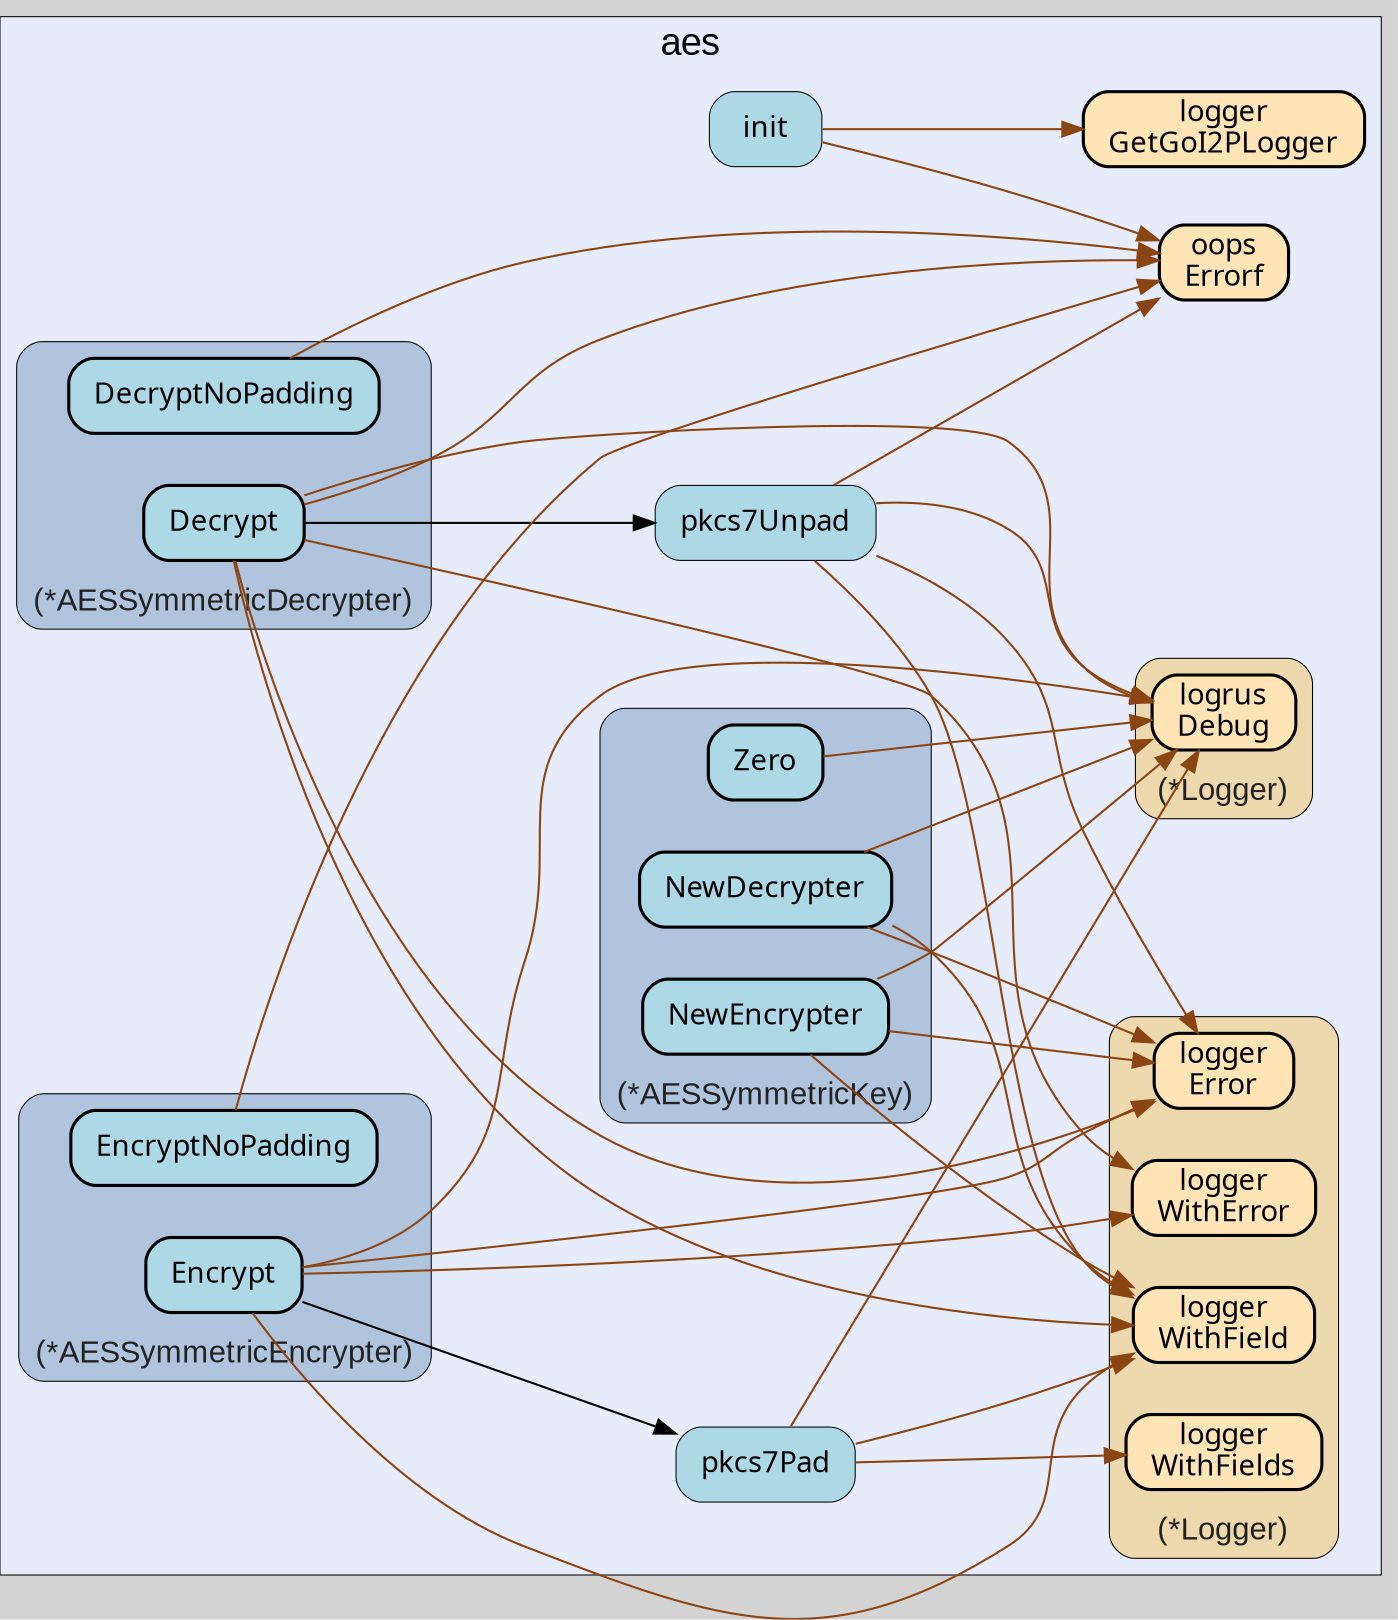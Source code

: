 digraph gocallvis {
    label="";
    labeljust="l";
    fontname="Arial";
    fontsize="14";
    rankdir="LR";
    bgcolor="lightgray";
    style="solid";
    penwidth="0.5";
    pad="0.0";
    nodesep="0.35";

    node [shape="box" style="filled,rounded" fillcolor="honeydew" fontname="Verdana" penwidth="1.0" margin="0.16,0.0"];
    edge [minlen="2"]

    subgraph "cluster_focus" {
        bgcolor="#e6ecfa";
label="aes";
labelloc="t";
labeljust="c";
fontsize="18";
        
        "github.com/go-i2p/crypto/aes.pkcs7Pad" [ fillcolor="lightblue" label="pkcs7Pad" penwidth="0.5" tooltip="github.com/go-i2p/crypto/aes.pkcs7Pad | defined in utils.go:13\nat utils.go:23: calling [(*github.com/go-i2p/logger.Logger).WithField]\nat utils.go:14: calling [(*github.com/go-i2p/logger.Logger).WithFields]\nat utils.go:17: calling [(*github.com/sirupsen/logrus.Logger).Debug]\nat utils.go:23: calling [(*github.com/sirupsen/logrus.Logger).Debug]" ]
        "github.com/samber/oops.Errorf" [ fillcolor="moccasin" label="oops\nErrorf" penwidth="1.5" tooltip="github.com/samber/oops.Errorf | defined in oops.go:34" ]
        "github.com/go-i2p/crypto/aes.pkcs7Unpad" [ fillcolor="lightblue" label="pkcs7Unpad" penwidth="0.5" tooltip="github.com/go-i2p/crypto/aes.pkcs7Unpad | defined in utils.go:29\nat utils.go:34: calling [(*github.com/go-i2p/logger.Logger).Error]\nat utils.go:39: calling [(*github.com/go-i2p/logger.Logger).Error]\nat utils.go:45: calling [(*github.com/go-i2p/logger.Logger).Error]\nat utils.go:35: calling [github.com/samber/oops.Errorf]\nat utils.go:40: calling [github.com/samber/oops.Errorf]\nat utils.go:46: calling [github.com/samber/oops.Errorf]\nat utils.go:30: calling [(*github.com/go-i2p/logger.Logger).WithField]\nat utils.go:39: calling [(*github.com/go-i2p/logger.Logger).WithField]\nat utils.go:51: calling [(*github.com/go-i2p/logger.Logger).WithField]\nat utils.go:30: calling [(*github.com/sirupsen/logrus.Logger).Debug]\nat utils.go:51: calling [(*github.com/sirupsen/logrus.Logger).Debug]" ]
        "github.com/go-i2p/crypto/aes.init" [ fillcolor="lightblue" label="init" penwidth="0.5" tooltip="github.com/go-i2p/crypto/aes.init | defined in .:0\nat constants.go:15: calling [github.com/samber/oops.Errorf]\nat constants.go:18: calling [github.com/samber/oops.Errorf]\nat constants.go:10: calling [github.com/go-i2p/logger.GetGoI2PLogger]" ]
        "github.com/go-i2p/logger.GetGoI2PLogger" [ tooltip="github.com/go-i2p/logger.GetGoI2PLogger | defined in log.go:120" fillcolor="moccasin" label="logger\nGetGoI2PLogger" penwidth="1.5" ]
        
        subgraph "cluster_*github.com/go-i2p/crypto/aes.AESSymmetricDecrypter" {
        fontcolor="#222222";
labelloc="b";
fillcolor="lightsteelblue";
label="(*AESSymmetricDecrypter)";
penwidth="0.5";
fontsize="15";
style="rounded,filled";
tooltip="type: *github.com/go-i2p/crypto/aes.AESSymmetricDecrypter";
        
        "(*github.com/go-i2p/crypto/aes.AESSymmetricDecrypter).Decrypt" [ label="Decrypt" penwidth="1.5" tooltip="(*github.com/go-i2p/crypto/aes.AESSymmetricDecrypter).Decrypt | defined in aes_decrypter.go:17\nat aes_decrypter.go:18: calling [(*github.com/go-i2p/logger.Logger).WithField]\nat aes_decrypter.go:41: calling [(*github.com/go-i2p/logger.Logger).WithField]\nat aes_decrypter.go:22: calling [(*github.com/go-i2p/logger.Logger).Error]\nat aes_decrypter.go:27: calling [(*github.com/go-i2p/logger.Logger).Error]\nat aes_decrypter.go:37: calling [(*github.com/go-i2p/logger.Logger).Error]\nat aes_decrypter.go:35: calling [github.com/go-i2p/crypto/aes.pkcs7Unpad]\nat aes_decrypter.go:18: calling [(*github.com/sirupsen/logrus.Logger).Debug]\nat aes_decrypter.go:41: calling [(*github.com/sirupsen/logrus.Logger).Debug]\nat aes_decrypter.go:22: calling [(*github.com/go-i2p/logger.Logger).WithError]\nat aes_decrypter.go:37: calling [(*github.com/go-i2p/logger.Logger).WithError]\nat aes_decrypter.go:28: calling [github.com/samber/oops.Errorf]" fillcolor="lightblue" ]
        "(*github.com/go-i2p/crypto/aes.AESSymmetricDecrypter).DecryptNoPadding" [ fillcolor="lightblue" label="DecryptNoPadding" penwidth="1.5" tooltip="(*github.com/go-i2p/crypto/aes.AESSymmetricDecrypter).DecryptNoPadding | defined in aes_decrypter.go:46\nat aes_decrypter.go:48: calling [github.com/samber/oops.Errorf]" ]
        
    }

        subgraph "cluster_*github.com/go-i2p/crypto/aes.AESSymmetricEncrypter" {
        penwidth="0.5";
fontsize="15";
style="rounded,filled";
tooltip="type: *github.com/go-i2p/crypto/aes.AESSymmetricEncrypter";
fontcolor="#222222";
labelloc="b";
fillcolor="lightsteelblue";
label="(*AESSymmetricEncrypter)";
        
        "(*github.com/go-i2p/crypto/aes.AESSymmetricEncrypter).Encrypt" [ fillcolor="lightblue" label="Encrypt" penwidth="1.5" tooltip="(*github.com/go-i2p/crypto/aes.AESSymmetricEncrypter).Encrypt | defined in aes_encrypter.go:17\nat aes_encrypter.go:26: calling [github.com/go-i2p/crypto/aes.pkcs7Pad]\nat aes_encrypter.go:22: calling [(*github.com/go-i2p/logger.Logger).Error]\nat aes_encrypter.go:18: calling [(*github.com/go-i2p/logger.Logger).WithField]\nat aes_encrypter.go:31: calling [(*github.com/go-i2p/logger.Logger).WithField]\nat aes_encrypter.go:18: calling [(*github.com/sirupsen/logrus.Logger).Debug]\nat aes_encrypter.go:31: calling [(*github.com/sirupsen/logrus.Logger).Debug]\nat aes_encrypter.go:22: calling [(*github.com/go-i2p/logger.Logger).WithError]" ]
        "(*github.com/go-i2p/crypto/aes.AESSymmetricEncrypter).EncryptNoPadding" [ tooltip="(*github.com/go-i2p/crypto/aes.AESSymmetricEncrypter).EncryptNoPadding | defined in aes_encrypter.go:36\nat aes_encrypter.go:38: calling [github.com/samber/oops.Errorf]" fillcolor="lightblue" label="EncryptNoPadding" penwidth="1.5" ]
        
    }

        subgraph "cluster_*github.com/go-i2p/crypto/aes.AESSymmetricKey" {
        penwidth="0.5";
fontsize="15";
fontcolor="#222222";
fillcolor="lightsteelblue";
label="(*AESSymmetricKey)";
tooltip="type: *github.com/go-i2p/crypto/aes.AESSymmetricKey";
labelloc="b";
style="rounded,filled";
        
        "(*github.com/go-i2p/crypto/aes.AESSymmetricKey).NewEncrypter" [ penwidth="1.5" tooltip="(*github.com/go-i2p/crypto/aes.AESSymmetricKey).NewEncrypter | defined in aes_key.go:12\nat aes_key.go:18: calling [(*github.com/go-i2p/logger.Logger).Error]\nat aes_key.go:24: calling [(*github.com/go-i2p/logger.Logger).Error]\nat aes_key.go:18: calling [(*github.com/go-i2p/logger.Logger).WithField]\nat aes_key.go:24: calling [(*github.com/go-i2p/logger.Logger).WithField]\nat aes_key.go:13: calling [(*github.com/sirupsen/logrus.Logger).Debug]" fillcolor="lightblue" label="NewEncrypter" ]
        "(*github.com/go-i2p/crypto/aes.AESSymmetricKey).Zero" [ tooltip="(*github.com/go-i2p/crypto/aes.AESSymmetricKey).Zero | defined in aes_key.go:64\nat aes_key.go:65: calling [(*github.com/sirupsen/logrus.Logger).Debug]\nat aes_key.go:77: calling [(*github.com/sirupsen/logrus.Logger).Debug]" fillcolor="lightblue" label="Zero" penwidth="1.5" ]
        "(*github.com/go-i2p/crypto/aes.AESSymmetricKey).NewDecrypter" [ fillcolor="lightblue" label="NewDecrypter" penwidth="1.5" tooltip="(*github.com/go-i2p/crypto/aes.AESSymmetricKey).NewDecrypter | defined in aes_key.go:40\nat aes_key.go:41: calling [(*github.com/sirupsen/logrus.Logger).Debug]\nat aes_key.go:46: calling [(*github.com/go-i2p/logger.Logger).Error]\nat aes_key.go:52: calling [(*github.com/go-i2p/logger.Logger).Error]\nat aes_key.go:46: calling [(*github.com/go-i2p/logger.Logger).WithField]\nat aes_key.go:52: calling [(*github.com/go-i2p/logger.Logger).WithField]" ]
        
    }

        subgraph "cluster_*github.com/go-i2p/logger.Logger" {
        label="(*Logger)";
tooltip="type: *github.com/go-i2p/logger.Logger";
penwidth="0.5";
fontsize="15";
fontcolor="#222222";
labelloc="b";
style="rounded,filled";
fillcolor="wheat2";
        
        "(*github.com/go-i2p/logger.Logger).WithFields" [ fillcolor="moccasin" label="logger\nWithFields" penwidth="1.5" tooltip="(*github.com/go-i2p/logger.Logger).WithFields | defined in log.go:60" ]
        "(*github.com/go-i2p/logger.Logger).WithField" [ fillcolor="moccasin" label="logger\nWithField" penwidth="1.5" tooltip="(*github.com/go-i2p/logger.Logger).WithField | defined in log.go:54" ]
        "(*github.com/go-i2p/logger.Logger).Error" [ label="logger\nError" penwidth="1.5" tooltip="(*github.com/go-i2p/logger.Logger).Error | defined in log.go:42" fillcolor="moccasin" ]
        "(*github.com/go-i2p/logger.Logger).WithError" [ tooltip="(*github.com/go-i2p/logger.Logger).WithError | defined in log.go:66" fillcolor="moccasin" label="logger\nWithError" penwidth="1.5" ]
        
    }

        subgraph "cluster_*github.com/sirupsen/logrus.Logger" {
        style="rounded,filled";
fillcolor="wheat2";
label="(*Logger)";
tooltip="type: *github.com/sirupsen/logrus.Logger";
penwidth="0.5";
fontsize="15";
fontcolor="#222222";
labelloc="b";
        
        "(*github.com/sirupsen/logrus.Logger).Debug" [ tooltip="(*github.com/sirupsen/logrus.Logger).Debug | defined in logger.go:221" fillcolor="moccasin" label="logrus\nDebug" penwidth="1.5" ]
        
    }

    }

    "github.com/go-i2p/crypto/aes.pkcs7Unpad" -> "(*github.com/go-i2p/logger.Logger).Error" [ color="saddlebrown" tooltip="at utils.go:34: calling [(*github.com/go-i2p/logger.Logger).Error]\nat utils.go:39: calling [(*github.com/go-i2p/logger.Logger).Error]\nat utils.go:45: calling [(*github.com/go-i2p/logger.Logger).Error]" ]
    "(*github.com/go-i2p/crypto/aes.AESSymmetricEncrypter).EncryptNoPadding" -> "github.com/samber/oops.Errorf" [ color="saddlebrown" tooltip="at aes_encrypter.go:38: calling [github.com/samber/oops.Errorf]" ]
    "(*github.com/go-i2p/crypto/aes.AESSymmetricKey).NewDecrypter" -> "(*github.com/sirupsen/logrus.Logger).Debug" [ color="saddlebrown" tooltip="at aes_key.go:41: calling [(*github.com/sirupsen/logrus.Logger).Debug]" ]
    "(*github.com/go-i2p/crypto/aes.AESSymmetricDecrypter).Decrypt" -> "(*github.com/go-i2p/logger.Logger).WithField" [ color="saddlebrown" tooltip="at aes_decrypter.go:18: calling [(*github.com/go-i2p/logger.Logger).WithField]\nat aes_decrypter.go:41: calling [(*github.com/go-i2p/logger.Logger).WithField]" ]
    "(*github.com/go-i2p/crypto/aes.AESSymmetricDecrypter).Decrypt" -> "(*github.com/go-i2p/logger.Logger).Error" [ color="saddlebrown" tooltip="at aes_decrypter.go:22: calling [(*github.com/go-i2p/logger.Logger).Error]\nat aes_decrypter.go:27: calling [(*github.com/go-i2p/logger.Logger).Error]\nat aes_decrypter.go:37: calling [(*github.com/go-i2p/logger.Logger).Error]" ]
    "(*github.com/go-i2p/crypto/aes.AESSymmetricDecrypter).Decrypt" -> "github.com/go-i2p/crypto/aes.pkcs7Unpad" [ tooltip="at aes_decrypter.go:35: calling [github.com/go-i2p/crypto/aes.pkcs7Unpad]" ]
    "(*github.com/go-i2p/crypto/aes.AESSymmetricEncrypter).Encrypt" -> "github.com/go-i2p/crypto/aes.pkcs7Pad" [ tooltip="at aes_encrypter.go:26: calling [github.com/go-i2p/crypto/aes.pkcs7Pad]" ]
    "github.com/go-i2p/crypto/aes.init" -> "github.com/samber/oops.Errorf" [ color="saddlebrown" tooltip="at constants.go:15: calling [github.com/samber/oops.Errorf]\nat constants.go:18: calling [github.com/samber/oops.Errorf]" ]
    "github.com/go-i2p/crypto/aes.pkcs7Pad" -> "(*github.com/go-i2p/logger.Logger).WithField" [ color="saddlebrown" tooltip="at utils.go:23: calling [(*github.com/go-i2p/logger.Logger).WithField]" ]
    "(*github.com/go-i2p/crypto/aes.AESSymmetricDecrypter).DecryptNoPadding" -> "github.com/samber/oops.Errorf" [ tooltip="at aes_decrypter.go:48: calling [github.com/samber/oops.Errorf]" color="saddlebrown" ]
    "(*github.com/go-i2p/crypto/aes.AESSymmetricKey).NewEncrypter" -> "(*github.com/go-i2p/logger.Logger).Error" [ color="saddlebrown" tooltip="at aes_key.go:18: calling [(*github.com/go-i2p/logger.Logger).Error]\nat aes_key.go:24: calling [(*github.com/go-i2p/logger.Logger).Error]" ]
    "(*github.com/go-i2p/crypto/aes.AESSymmetricDecrypter).Decrypt" -> "(*github.com/sirupsen/logrus.Logger).Debug" [ color="saddlebrown" tooltip="at aes_decrypter.go:18: calling [(*github.com/sirupsen/logrus.Logger).Debug]\nat aes_decrypter.go:41: calling [(*github.com/sirupsen/logrus.Logger).Debug]" ]
    "github.com/go-i2p/crypto/aes.pkcs7Unpad" -> "github.com/samber/oops.Errorf" [ color="saddlebrown" tooltip="at utils.go:35: calling [github.com/samber/oops.Errorf]\nat utils.go:40: calling [github.com/samber/oops.Errorf]\nat utils.go:46: calling [github.com/samber/oops.Errorf]" ]
    "(*github.com/go-i2p/crypto/aes.AESSymmetricEncrypter).Encrypt" -> "(*github.com/go-i2p/logger.Logger).Error" [ color="saddlebrown" tooltip="at aes_encrypter.go:22: calling [(*github.com/go-i2p/logger.Logger).Error]" ]
    "(*github.com/go-i2p/crypto/aes.AESSymmetricKey).NewEncrypter" -> "(*github.com/go-i2p/logger.Logger).WithField" [ color="saddlebrown" tooltip="at aes_key.go:18: calling [(*github.com/go-i2p/logger.Logger).WithField]\nat aes_key.go:24: calling [(*github.com/go-i2p/logger.Logger).WithField]" ]
    "github.com/go-i2p/crypto/aes.pkcs7Unpad" -> "(*github.com/go-i2p/logger.Logger).WithField" [ color="saddlebrown" tooltip="at utils.go:30: calling [(*github.com/go-i2p/logger.Logger).WithField]\nat utils.go:39: calling [(*github.com/go-i2p/logger.Logger).WithField]\nat utils.go:51: calling [(*github.com/go-i2p/logger.Logger).WithField]" ]
    "(*github.com/go-i2p/crypto/aes.AESSymmetricEncrypter).Encrypt" -> "(*github.com/go-i2p/logger.Logger).WithField" [ color="saddlebrown" tooltip="at aes_encrypter.go:18: calling [(*github.com/go-i2p/logger.Logger).WithField]\nat aes_encrypter.go:31: calling [(*github.com/go-i2p/logger.Logger).WithField]" ]
    "(*github.com/go-i2p/crypto/aes.AESSymmetricKey).NewDecrypter" -> "(*github.com/go-i2p/logger.Logger).Error" [ color="saddlebrown" tooltip="at aes_key.go:46: calling [(*github.com/go-i2p/logger.Logger).Error]\nat aes_key.go:52: calling [(*github.com/go-i2p/logger.Logger).Error]" ]
    "(*github.com/go-i2p/crypto/aes.AESSymmetricKey).NewEncrypter" -> "(*github.com/sirupsen/logrus.Logger).Debug" [ color="saddlebrown" tooltip="at aes_key.go:13: calling [(*github.com/sirupsen/logrus.Logger).Debug]" ]
    "(*github.com/go-i2p/crypto/aes.AESSymmetricKey).NewDecrypter" -> "(*github.com/go-i2p/logger.Logger).WithField" [ color="saddlebrown" tooltip="at aes_key.go:46: calling [(*github.com/go-i2p/logger.Logger).WithField]\nat aes_key.go:52: calling [(*github.com/go-i2p/logger.Logger).WithField]" ]
    "github.com/go-i2p/crypto/aes.pkcs7Pad" -> "(*github.com/go-i2p/logger.Logger).WithFields" [ color="saddlebrown" tooltip="at utils.go:14: calling [(*github.com/go-i2p/logger.Logger).WithFields]" ]
    "(*github.com/go-i2p/crypto/aes.AESSymmetricKey).Zero" -> "(*github.com/sirupsen/logrus.Logger).Debug" [ color="saddlebrown" tooltip="at aes_key.go:65: calling [(*github.com/sirupsen/logrus.Logger).Debug]\nat aes_key.go:77: calling [(*github.com/sirupsen/logrus.Logger).Debug]" ]
    "github.com/go-i2p/crypto/aes.pkcs7Unpad" -> "(*github.com/sirupsen/logrus.Logger).Debug" [ color="saddlebrown" tooltip="at utils.go:30: calling [(*github.com/sirupsen/logrus.Logger).Debug]\nat utils.go:51: calling [(*github.com/sirupsen/logrus.Logger).Debug]" ]
    "(*github.com/go-i2p/crypto/aes.AESSymmetricEncrypter).Encrypt" -> "(*github.com/sirupsen/logrus.Logger).Debug" [ color="saddlebrown" tooltip="at aes_encrypter.go:18: calling [(*github.com/sirupsen/logrus.Logger).Debug]\nat aes_encrypter.go:31: calling [(*github.com/sirupsen/logrus.Logger).Debug]" ]
    "(*github.com/go-i2p/crypto/aes.AESSymmetricEncrypter).Encrypt" -> "(*github.com/go-i2p/logger.Logger).WithError" [ color="saddlebrown" tooltip="at aes_encrypter.go:22: calling [(*github.com/go-i2p/logger.Logger).WithError]" ]
    "github.com/go-i2p/crypto/aes.pkcs7Pad" -> "(*github.com/sirupsen/logrus.Logger).Debug" [ color="saddlebrown" tooltip="at utils.go:17: calling [(*github.com/sirupsen/logrus.Logger).Debug]\nat utils.go:23: calling [(*github.com/sirupsen/logrus.Logger).Debug]" ]
    "(*github.com/go-i2p/crypto/aes.AESSymmetricDecrypter).Decrypt" -> "(*github.com/go-i2p/logger.Logger).WithError" [ color="saddlebrown" tooltip="at aes_decrypter.go:22: calling [(*github.com/go-i2p/logger.Logger).WithError]\nat aes_decrypter.go:37: calling [(*github.com/go-i2p/logger.Logger).WithError]" ]
    "github.com/go-i2p/crypto/aes.init" -> "github.com/go-i2p/logger.GetGoI2PLogger" [ color="saddlebrown" tooltip="at constants.go:10: calling [github.com/go-i2p/logger.GetGoI2PLogger]" ]
    "(*github.com/go-i2p/crypto/aes.AESSymmetricDecrypter).Decrypt" -> "github.com/samber/oops.Errorf" [ color="saddlebrown" tooltip="at aes_decrypter.go:28: calling [github.com/samber/oops.Errorf]" ]
}
